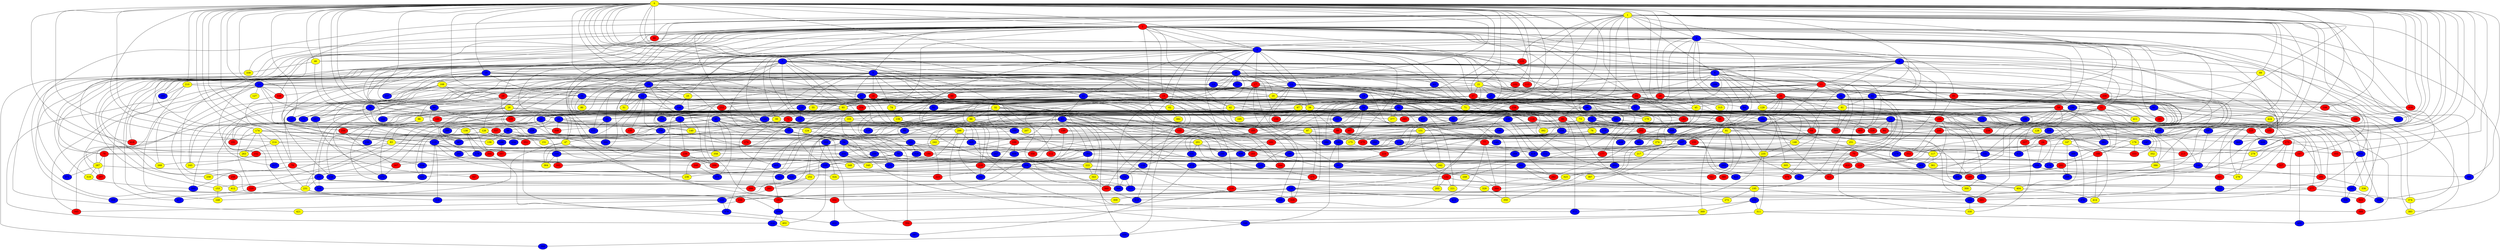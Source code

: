 graph {
0 [style = filled fillcolor = yellow];
1 [style = filled fillcolor = yellow];
2 [style = filled fillcolor = red];
3 [style = filled fillcolor = blue];
4 [style = filled fillcolor = blue];
5 [style = filled fillcolor = blue];
6 [style = filled fillcolor = blue];
7 [style = filled fillcolor = blue];
8 [style = filled fillcolor = blue];
9 [style = filled fillcolor = blue];
10 [style = filled fillcolor = blue];
11 [style = filled fillcolor = red];
12 [style = filled fillcolor = blue];
13 [style = filled fillcolor = blue];
14 [style = filled fillcolor = red];
15 [style = filled fillcolor = red];
16 [style = filled fillcolor = blue];
17 [style = filled fillcolor = red];
18 [style = filled fillcolor = red];
19 [style = filled fillcolor = blue];
20 [style = filled fillcolor = yellow];
21 [style = filled fillcolor = yellow];
22 [style = filled fillcolor = blue];
23 [style = filled fillcolor = blue];
24 [style = filled fillcolor = red];
25 [style = filled fillcolor = yellow];
26 [style = filled fillcolor = yellow];
27 [style = filled fillcolor = blue];
28 [style = filled fillcolor = red];
29 [style = filled fillcolor = red];
30 [style = filled fillcolor = red];
31 [style = filled fillcolor = red];
32 [style = filled fillcolor = yellow];
33 [style = filled fillcolor = blue];
34 [style = filled fillcolor = blue];
35 [style = filled fillcolor = blue];
36 [style = filled fillcolor = blue];
37 [style = filled fillcolor = red];
38 [style = filled fillcolor = yellow];
39 [style = filled fillcolor = yellow];
40 [style = filled fillcolor = blue];
41 [style = filled fillcolor = blue];
42 [style = filled fillcolor = yellow];
43 [style = filled fillcolor = blue];
44 [style = filled fillcolor = blue];
45 [style = filled fillcolor = yellow];
46 [style = filled fillcolor = yellow];
47 [style = filled fillcolor = yellow];
48 [style = filled fillcolor = blue];
49 [style = filled fillcolor = blue];
50 [style = filled fillcolor = blue];
51 [style = filled fillcolor = yellow];
52 [style = filled fillcolor = blue];
53 [style = filled fillcolor = blue];
54 [style = filled fillcolor = blue];
55 [style = filled fillcolor = yellow];
56 [style = filled fillcolor = blue];
57 [style = filled fillcolor = blue];
58 [style = filled fillcolor = red];
59 [style = filled fillcolor = blue];
60 [style = filled fillcolor = blue];
61 [style = filled fillcolor = yellow];
62 [style = filled fillcolor = yellow];
63 [style = filled fillcolor = blue];
64 [style = filled fillcolor = red];
65 [style = filled fillcolor = blue];
66 [style = filled fillcolor = blue];
67 [style = filled fillcolor = yellow];
68 [style = filled fillcolor = blue];
69 [style = filled fillcolor = red];
70 [style = filled fillcolor = red];
71 [style = filled fillcolor = yellow];
72 [style = filled fillcolor = red];
73 [style = filled fillcolor = yellow];
74 [style = filled fillcolor = yellow];
75 [style = filled fillcolor = blue];
76 [style = filled fillcolor = yellow];
77 [style = filled fillcolor = red];
78 [style = filled fillcolor = red];
79 [style = filled fillcolor = red];
80 [style = filled fillcolor = yellow];
81 [style = filled fillcolor = yellow];
82 [style = filled fillcolor = blue];
83 [style = filled fillcolor = yellow];
84 [style = filled fillcolor = red];
85 [style = filled fillcolor = red];
86 [style = filled fillcolor = red];
87 [style = filled fillcolor = yellow];
88 [style = filled fillcolor = yellow];
89 [style = filled fillcolor = yellow];
90 [style = filled fillcolor = red];
91 [style = filled fillcolor = blue];
92 [style = filled fillcolor = blue];
93 [style = filled fillcolor = yellow];
94 [style = filled fillcolor = blue];
95 [style = filled fillcolor = red];
96 [style = filled fillcolor = yellow];
97 [style = filled fillcolor = blue];
98 [style = filled fillcolor = blue];
99 [style = filled fillcolor = red];
100 [style = filled fillcolor = blue];
101 [style = filled fillcolor = red];
102 [style = filled fillcolor = red];
103 [style = filled fillcolor = yellow];
104 [style = filled fillcolor = blue];
105 [style = filled fillcolor = blue];
106 [style = filled fillcolor = blue];
107 [style = filled fillcolor = blue];
108 [style = filled fillcolor = blue];
109 [style = filled fillcolor = red];
110 [style = filled fillcolor = blue];
111 [style = filled fillcolor = blue];
112 [style = filled fillcolor = red];
113 [style = filled fillcolor = red];
114 [style = filled fillcolor = blue];
115 [style = filled fillcolor = blue];
116 [style = filled fillcolor = red];
117 [style = filled fillcolor = yellow];
118 [style = filled fillcolor = blue];
119 [style = filled fillcolor = blue];
120 [style = filled fillcolor = blue];
121 [style = filled fillcolor = blue];
122 [style = filled fillcolor = red];
123 [style = filled fillcolor = red];
124 [style = filled fillcolor = yellow];
125 [style = filled fillcolor = red];
126 [style = filled fillcolor = yellow];
127 [style = filled fillcolor = yellow];
128 [style = filled fillcolor = yellow];
129 [style = filled fillcolor = yellow];
130 [style = filled fillcolor = red];
131 [style = filled fillcolor = yellow];
132 [style = filled fillcolor = red];
133 [style = filled fillcolor = blue];
134 [style = filled fillcolor = blue];
135 [style = filled fillcolor = blue];
136 [style = filled fillcolor = yellow];
137 [style = filled fillcolor = blue];
138 [style = filled fillcolor = yellow];
139 [style = filled fillcolor = yellow];
140 [style = filled fillcolor = yellow];
141 [style = filled fillcolor = blue];
142 [style = filled fillcolor = blue];
143 [style = filled fillcolor = red];
144 [style = filled fillcolor = blue];
145 [style = filled fillcolor = blue];
146 [style = filled fillcolor = yellow];
147 [style = filled fillcolor = yellow];
148 [style = filled fillcolor = blue];
149 [style = filled fillcolor = red];
150 [style = filled fillcolor = blue];
151 [style = filled fillcolor = yellow];
152 [style = filled fillcolor = red];
153 [style = filled fillcolor = yellow];
154 [style = filled fillcolor = blue];
155 [style = filled fillcolor = red];
156 [style = filled fillcolor = blue];
157 [style = filled fillcolor = blue];
158 [style = filled fillcolor = red];
159 [style = filled fillcolor = red];
160 [style = filled fillcolor = red];
161 [style = filled fillcolor = red];
162 [style = filled fillcolor = red];
163 [style = filled fillcolor = red];
164 [style = filled fillcolor = blue];
165 [style = filled fillcolor = yellow];
166 [style = filled fillcolor = blue];
167 [style = filled fillcolor = red];
168 [style = filled fillcolor = yellow];
169 [style = filled fillcolor = red];
170 [style = filled fillcolor = blue];
171 [style = filled fillcolor = blue];
172 [style = filled fillcolor = blue];
173 [style = filled fillcolor = red];
174 [style = filled fillcolor = yellow];
175 [style = filled fillcolor = yellow];
176 [style = filled fillcolor = yellow];
177 [style = filled fillcolor = red];
178 [style = filled fillcolor = blue];
179 [style = filled fillcolor = yellow];
180 [style = filled fillcolor = blue];
181 [style = filled fillcolor = blue];
182 [style = filled fillcolor = blue];
183 [style = filled fillcolor = blue];
184 [style = filled fillcolor = blue];
185 [style = filled fillcolor = red];
186 [style = filled fillcolor = blue];
187 [style = filled fillcolor = blue];
188 [style = filled fillcolor = red];
189 [style = filled fillcolor = blue];
190 [style = filled fillcolor = red];
191 [style = filled fillcolor = red];
192 [style = filled fillcolor = blue];
193 [style = filled fillcolor = red];
194 [style = filled fillcolor = red];
195 [style = filled fillcolor = yellow];
196 [style = filled fillcolor = blue];
197 [style = filled fillcolor = blue];
198 [style = filled fillcolor = blue];
199 [style = filled fillcolor = red];
200 [style = filled fillcolor = blue];
201 [style = filled fillcolor = yellow];
202 [style = filled fillcolor = red];
203 [style = filled fillcolor = yellow];
204 [style = filled fillcolor = blue];
205 [style = filled fillcolor = blue];
206 [style = filled fillcolor = blue];
207 [style = filled fillcolor = yellow];
208 [style = filled fillcolor = red];
209 [style = filled fillcolor = blue];
210 [style = filled fillcolor = yellow];
211 [style = filled fillcolor = blue];
212 [style = filled fillcolor = blue];
213 [style = filled fillcolor = red];
214 [style = filled fillcolor = yellow];
215 [style = filled fillcolor = blue];
216 [style = filled fillcolor = red];
217 [style = filled fillcolor = yellow];
218 [style = filled fillcolor = red];
219 [style = filled fillcolor = blue];
220 [style = filled fillcolor = red];
221 [style = filled fillcolor = yellow];
222 [style = filled fillcolor = yellow];
223 [style = filled fillcolor = red];
224 [style = filled fillcolor = red];
225 [style = filled fillcolor = red];
226 [style = filled fillcolor = red];
227 [style = filled fillcolor = red];
228 [style = filled fillcolor = blue];
229 [style = filled fillcolor = blue];
230 [style = filled fillcolor = red];
231 [style = filled fillcolor = yellow];
232 [style = filled fillcolor = red];
233 [style = filled fillcolor = blue];
234 [style = filled fillcolor = blue];
235 [style = filled fillcolor = yellow];
236 [style = filled fillcolor = yellow];
237 [style = filled fillcolor = blue];
238 [style = filled fillcolor = red];
239 [style = filled fillcolor = red];
240 [style = filled fillcolor = red];
241 [style = filled fillcolor = blue];
242 [style = filled fillcolor = yellow];
243 [style = filled fillcolor = yellow];
244 [style = filled fillcolor = red];
245 [style = filled fillcolor = blue];
246 [style = filled fillcolor = blue];
247 [style = filled fillcolor = blue];
248 [style = filled fillcolor = yellow];
249 [style = filled fillcolor = yellow];
250 [style = filled fillcolor = red];
251 [style = filled fillcolor = yellow];
252 [style = filled fillcolor = yellow];
253 [style = filled fillcolor = red];
254 [style = filled fillcolor = blue];
255 [style = filled fillcolor = blue];
256 [style = filled fillcolor = red];
257 [style = filled fillcolor = blue];
258 [style = filled fillcolor = yellow];
259 [style = filled fillcolor = blue];
260 [style = filled fillcolor = blue];
261 [style = filled fillcolor = blue];
262 [style = filled fillcolor = red];
263 [style = filled fillcolor = yellow];
264 [style = filled fillcolor = red];
265 [style = filled fillcolor = blue];
266 [style = filled fillcolor = red];
267 [style = filled fillcolor = red];
268 [style = filled fillcolor = yellow];
269 [style = filled fillcolor = blue];
270 [style = filled fillcolor = red];
271 [style = filled fillcolor = blue];
272 [style = filled fillcolor = yellow];
273 [style = filled fillcolor = blue];
274 [style = filled fillcolor = yellow];
275 [style = filled fillcolor = red];
276 [style = filled fillcolor = yellow];
277 [style = filled fillcolor = red];
278 [style = filled fillcolor = blue];
279 [style = filled fillcolor = yellow];
280 [style = filled fillcolor = blue];
281 [style = filled fillcolor = blue];
282 [style = filled fillcolor = red];
283 [style = filled fillcolor = red];
284 [style = filled fillcolor = blue];
285 [style = filled fillcolor = red];
286 [style = filled fillcolor = blue];
287 [style = filled fillcolor = yellow];
288 [style = filled fillcolor = red];
289 [style = filled fillcolor = red];
290 [style = filled fillcolor = blue];
291 [style = filled fillcolor = blue];
292 [style = filled fillcolor = blue];
293 [style = filled fillcolor = red];
294 [style = filled fillcolor = blue];
295 [style = filled fillcolor = blue];
296 [style = filled fillcolor = blue];
297 [style = filled fillcolor = red];
298 [style = filled fillcolor = yellow];
299 [style = filled fillcolor = blue];
300 [style = filled fillcolor = yellow];
301 [style = filled fillcolor = red];
302 [style = filled fillcolor = blue];
303 [style = filled fillcolor = red];
304 [style = filled fillcolor = blue];
305 [style = filled fillcolor = yellow];
306 [style = filled fillcolor = blue];
307 [style = filled fillcolor = red];
308 [style = filled fillcolor = red];
309 [style = filled fillcolor = yellow];
310 [style = filled fillcolor = blue];
311 [style = filled fillcolor = yellow];
312 [style = filled fillcolor = red];
313 [style = filled fillcolor = blue];
314 [style = filled fillcolor = blue];
315 [style = filled fillcolor = yellow];
316 [style = filled fillcolor = blue];
317 [style = filled fillcolor = blue];
318 [style = filled fillcolor = yellow];
319 [style = filled fillcolor = blue];
320 [style = filled fillcolor = blue];
321 [style = filled fillcolor = red];
322 [style = filled fillcolor = blue];
323 [style = filled fillcolor = yellow];
324 [style = filled fillcolor = yellow];
325 [style = filled fillcolor = blue];
326 [style = filled fillcolor = blue];
327 [style = filled fillcolor = red];
328 [style = filled fillcolor = red];
329 [style = filled fillcolor = yellow];
330 [style = filled fillcolor = yellow];
331 [style = filled fillcolor = blue];
332 [style = filled fillcolor = red];
333 [style = filled fillcolor = red];
334 [style = filled fillcolor = blue];
335 [style = filled fillcolor = blue];
336 [style = filled fillcolor = yellow];
337 [style = filled fillcolor = red];
338 [style = filled fillcolor = red];
339 [style = filled fillcolor = yellow];
340 [style = filled fillcolor = yellow];
341 [style = filled fillcolor = red];
342 [style = filled fillcolor = yellow];
343 [style = filled fillcolor = yellow];
344 [style = filled fillcolor = red];
345 [style = filled fillcolor = red];
346 [style = filled fillcolor = blue];
347 [style = filled fillcolor = red];
348 [style = filled fillcolor = yellow];
349 [style = filled fillcolor = blue];
350 [style = filled fillcolor = yellow];
351 [style = filled fillcolor = red];
352 [style = filled fillcolor = yellow];
353 [style = filled fillcolor = red];
354 [style = filled fillcolor = red];
355 [style = filled fillcolor = red];
356 [style = filled fillcolor = red];
357 [style = filled fillcolor = red];
358 [style = filled fillcolor = yellow];
359 [style = filled fillcolor = blue];
360 [style = filled fillcolor = red];
361 [style = filled fillcolor = yellow];
362 [style = filled fillcolor = blue];
363 [style = filled fillcolor = blue];
364 [style = filled fillcolor = yellow];
365 [style = filled fillcolor = blue];
366 [style = filled fillcolor = blue];
367 [style = filled fillcolor = yellow];
368 [style = filled fillcolor = blue];
369 [style = filled fillcolor = yellow];
370 [style = filled fillcolor = blue];
371 [style = filled fillcolor = blue];
372 [style = filled fillcolor = blue];
373 [style = filled fillcolor = blue];
374 [style = filled fillcolor = yellow];
375 [style = filled fillcolor = red];
376 [style = filled fillcolor = blue];
377 [style = filled fillcolor = yellow];
378 [style = filled fillcolor = blue];
379 [style = filled fillcolor = red];
380 [style = filled fillcolor = red];
381 [style = filled fillcolor = blue];
382 [style = filled fillcolor = yellow];
383 [style = filled fillcolor = yellow];
384 [style = filled fillcolor = red];
385 [style = filled fillcolor = red];
386 [style = filled fillcolor = yellow];
387 [style = filled fillcolor = blue];
388 [style = filled fillcolor = red];
389 [style = filled fillcolor = blue];
390 [style = filled fillcolor = blue];
391 [style = filled fillcolor = blue];
392 [style = filled fillcolor = yellow];
393 [style = filled fillcolor = blue];
394 [style = filled fillcolor = red];
395 [style = filled fillcolor = blue];
396 [style = filled fillcolor = red];
397 [style = filled fillcolor = blue];
398 [style = filled fillcolor = blue];
399 [style = filled fillcolor = blue];
400 [style = filled fillcolor = blue];
401 [style = filled fillcolor = blue];
402 [style = filled fillcolor = yellow];
403 [style = filled fillcolor = red];
404 [style = filled fillcolor = yellow];
405 [style = filled fillcolor = blue];
406 [style = filled fillcolor = blue];
407 [style = filled fillcolor = blue];
408 [style = filled fillcolor = blue];
409 [style = filled fillcolor = blue];
410 [style = filled fillcolor = blue];
411 [style = filled fillcolor = yellow];
412 [style = filled fillcolor = yellow];
413 [style = filled fillcolor = blue];
414 [style = filled fillcolor = yellow];
415 [style = filled fillcolor = blue];
416 [style = filled fillcolor = red];
417 [style = filled fillcolor = blue];
418 [style = filled fillcolor = red];
419 [style = filled fillcolor = blue];
420 [style = filled fillcolor = red];
421 [style = filled fillcolor = yellow];
422 [style = filled fillcolor = blue];
423 [style = filled fillcolor = blue];
424 [style = filled fillcolor = yellow];
0 -- 5;
0 -- 7;
0 -- 10;
0 -- 14;
0 -- 16;
0 -- 17;
0 -- 19;
0 -- 21;
0 -- 22;
0 -- 23;
0 -- 26;
0 -- 27;
0 -- 28;
0 -- 29;
0 -- 36;
0 -- 42;
0 -- 4;
0 -- 3;
0 -- 2;
0 -- 1;
0 -- 46;
0 -- 60;
0 -- 69;
0 -- 79;
0 -- 83;
0 -- 86;
0 -- 93;
0 -- 97;
0 -- 102;
0 -- 109;
0 -- 113;
0 -- 115;
0 -- 124;
0 -- 126;
0 -- 132;
0 -- 137;
0 -- 149;
0 -- 164;
0 -- 173;
0 -- 174;
0 -- 187;
0 -- 199;
0 -- 210;
0 -- 213;
0 -- 214;
0 -- 222;
0 -- 225;
0 -- 229;
0 -- 244;
0 -- 262;
0 -- 310;
0 -- 334;
0 -- 355;
0 -- 362;
0 -- 365;
0 -- 395;
0 -- 416;
0 -- 418;
0 -- 424;
1 -- 2;
1 -- 3;
1 -- 6;
1 -- 7;
1 -- 8;
1 -- 24;
1 -- 37;
1 -- 50;
1 -- 52;
1 -- 66;
1 -- 85;
1 -- 86;
1 -- 89;
1 -- 117;
1 -- 124;
1 -- 125;
1 -- 143;
1 -- 177;
1 -- 197;
1 -- 232;
1 -- 245;
1 -- 263;
1 -- 280;
1 -- 293;
1 -- 338;
1 -- 398;
1 -- 416;
2 -- 3;
2 -- 4;
2 -- 5;
2 -- 6;
2 -- 9;
2 -- 10;
2 -- 12;
2 -- 14;
2 -- 15;
2 -- 25;
2 -- 29;
2 -- 30;
2 -- 44;
2 -- 46;
2 -- 51;
2 -- 66;
2 -- 74;
2 -- 82;
2 -- 92;
2 -- 99;
2 -- 129;
2 -- 142;
2 -- 174;
2 -- 176;
2 -- 193;
2 -- 208;
2 -- 266;
2 -- 279;
2 -- 282;
2 -- 295;
2 -- 318;
2 -- 339;
2 -- 372;
2 -- 383;
2 -- 395;
2 -- 399;
2 -- 421;
3 -- 4;
3 -- 22;
3 -- 28;
3 -- 41;
3 -- 45;
3 -- 47;
3 -- 58;
3 -- 78;
3 -- 94;
3 -- 128;
3 -- 161;
3 -- 179;
3 -- 194;
3 -- 196;
3 -- 310;
3 -- 327;
3 -- 349;
3 -- 350;
3 -- 396;
4 -- 5;
4 -- 6;
4 -- 7;
4 -- 8;
4 -- 9;
4 -- 12;
4 -- 15;
4 -- 16;
4 -- 17;
4 -- 21;
4 -- 37;
4 -- 38;
4 -- 39;
4 -- 40;
4 -- 42;
4 -- 43;
4 -- 46;
4 -- 56;
4 -- 62;
4 -- 68;
4 -- 80;
4 -- 85;
4 -- 111;
4 -- 125;
4 -- 133;
4 -- 163;
4 -- 169;
4 -- 175;
4 -- 181;
4 -- 187;
4 -- 216;
4 -- 276;
4 -- 374;
4 -- 385;
5 -- 15;
5 -- 18;
5 -- 20;
5 -- 21;
5 -- 57;
5 -- 62;
5 -- 65;
5 -- 72;
5 -- 74;
5 -- 79;
5 -- 120;
5 -- 126;
5 -- 138;
5 -- 144;
5 -- 165;
5 -- 171;
5 -- 185;
5 -- 191;
5 -- 193;
5 -- 210;
5 -- 218;
5 -- 219;
5 -- 238;
5 -- 248;
5 -- 257;
5 -- 261;
5 -- 268;
5 -- 295;
5 -- 296;
5 -- 344;
5 -- 350;
5 -- 386;
5 -- 417;
5 -- 418;
6 -- 8;
6 -- 11;
6 -- 31;
6 -- 44;
6 -- 64;
6 -- 67;
6 -- 70;
6 -- 118;
6 -- 170;
6 -- 237;
6 -- 321;
7 -- 9;
7 -- 10;
7 -- 11;
7 -- 16;
7 -- 20;
7 -- 31;
7 -- 54;
7 -- 58;
7 -- 68;
7 -- 78;
7 -- 89;
7 -- 103;
7 -- 122;
7 -- 140;
7 -- 141;
7 -- 150;
7 -- 153;
7 -- 218;
7 -- 230;
7 -- 233;
7 -- 234;
7 -- 256;
7 -- 258;
7 -- 274;
7 -- 281;
7 -- 284;
7 -- 354;
8 -- 11;
8 -- 13;
8 -- 30;
8 -- 36;
8 -- 50;
8 -- 57;
8 -- 71;
8 -- 90;
8 -- 94;
8 -- 107;
8 -- 189;
8 -- 228;
8 -- 337;
8 -- 403;
9 -- 12;
9 -- 13;
9 -- 17;
9 -- 18;
9 -- 23;
9 -- 26;
9 -- 43;
9 -- 48;
9 -- 84;
9 -- 102;
9 -- 106;
9 -- 113;
9 -- 158;
9 -- 159;
9 -- 184;
9 -- 251;
9 -- 290;
9 -- 320;
9 -- 332;
9 -- 338;
9 -- 394;
9 -- 410;
10 -- 13;
10 -- 23;
10 -- 35;
10 -- 108;
10 -- 137;
10 -- 148;
10 -- 154;
10 -- 168;
10 -- 237;
10 -- 328;
11 -- 14;
11 -- 25;
11 -- 34;
11 -- 44;
11 -- 45;
11 -- 50;
11 -- 81;
11 -- 101;
11 -- 139;
11 -- 147;
11 -- 195;
11 -- 208;
11 -- 245;
11 -- 374;
12 -- 20;
12 -- 56;
12 -- 69;
12 -- 75;
12 -- 167;
12 -- 181;
12 -- 185;
12 -- 186;
12 -- 207;
12 -- 375;
13 -- 19;
13 -- 29;
13 -- 64;
13 -- 85;
13 -- 111;
13 -- 205;
14 -- 45;
14 -- 58;
14 -- 141;
14 -- 143;
14 -- 222;
14 -- 253;
14 -- 307;
15 -- 52;
15 -- 55;
15 -- 57;
15 -- 74;
15 -- 105;
15 -- 154;
15 -- 206;
15 -- 304;
15 -- 344;
15 -- 358;
15 -- 366;
15 -- 407;
16 -- 25;
16 -- 33;
16 -- 49;
16 -- 115;
16 -- 131;
16 -- 228;
16 -- 246;
16 -- 286;
16 -- 308;
16 -- 317;
16 -- 354;
16 -- 408;
17 -- 22;
17 -- 81;
17 -- 90;
17 -- 93;
17 -- 96;
17 -- 97;
17 -- 158;
17 -- 165;
17 -- 272;
17 -- 299;
17 -- 328;
17 -- 342;
17 -- 372;
18 -- 65;
18 -- 66;
18 -- 71;
18 -- 100;
18 -- 120;
18 -- 203;
18 -- 254;
18 -- 292;
19 -- 34;
20 -- 32;
20 -- 38;
20 -- 41;
20 -- 108;
20 -- 110;
20 -- 179;
20 -- 192;
20 -- 221;
20 -- 240;
21 -- 24;
21 -- 27;
21 -- 37;
21 -- 39;
21 -- 51;
21 -- 134;
21 -- 170;
21 -- 217;
21 -- 302;
21 -- 363;
21 -- 364;
22 -- 62;
22 -- 63;
22 -- 88;
22 -- 92;
22 -- 142;
22 -- 207;
22 -- 235;
22 -- 354;
23 -- 30;
23 -- 35;
23 -- 127;
23 -- 223;
23 -- 268;
23 -- 287;
23 -- 297;
23 -- 338;
23 -- 345;
23 -- 387;
23 -- 412;
24 -- 166;
24 -- 278;
24 -- 415;
25 -- 108;
25 -- 288;
26 -- 47;
26 -- 73;
26 -- 87;
26 -- 136;
26 -- 160;
26 -- 181;
26 -- 273;
26 -- 293;
26 -- 393;
27 -- 73;
27 -- 239;
28 -- 31;
28 -- 49;
28 -- 61;
28 -- 114;
28 -- 281;
28 -- 315;
29 -- 36;
29 -- 60;
29 -- 175;
29 -- 217;
29 -- 270;
30 -- 34;
30 -- 41;
30 -- 59;
30 -- 82;
30 -- 95;
30 -- 119;
30 -- 120;
30 -- 129;
30 -- 158;
30 -- 162;
30 -- 196;
30 -- 199;
30 -- 219;
30 -- 226;
30 -- 227;
30 -- 265;
30 -- 276;
30 -- 305;
30 -- 336;
30 -- 391;
30 -- 416;
31 -- 96;
31 -- 149;
31 -- 188;
31 -- 250;
31 -- 361;
31 -- 411;
32 -- 88;
32 -- 101;
32 -- 103;
32 -- 104;
32 -- 266;
32 -- 275;
32 -- 356;
32 -- 360;
32 -- 362;
33 -- 38;
33 -- 47;
33 -- 51;
33 -- 130;
33 -- 132;
33 -- 144;
33 -- 156;
33 -- 196;
33 -- 358;
34 -- 77;
34 -- 83;
34 -- 88;
34 -- 109;
34 -- 116;
34 -- 118;
34 -- 122;
34 -- 165;
34 -- 172;
34 -- 173;
34 -- 182;
34 -- 242;
34 -- 355;
34 -- 388;
35 -- 80;
35 -- 95;
35 -- 298;
36 -- 39;
36 -- 151;
36 -- 152;
36 -- 257;
37 -- 42;
37 -- 67;
37 -- 70;
37 -- 121;
37 -- 225;
38 -- 40;
38 -- 72;
38 -- 95;
38 -- 99;
38 -- 109;
38 -- 116;
38 -- 133;
38 -- 172;
38 -- 195;
38 -- 216;
38 -- 285;
38 -- 405;
38 -- 406;
39 -- 53;
39 -- 77;
39 -- 405;
40 -- 48;
40 -- 54;
40 -- 64;
40 -- 126;
40 -- 130;
40 -- 236;
40 -- 307;
40 -- 329;
40 -- 370;
40 -- 403;
41 -- 84;
41 -- 128;
41 -- 160;
41 -- 252;
41 -- 303;
41 -- 310;
41 -- 383;
42 -- 49;
42 -- 87;
42 -- 145;
42 -- 150;
42 -- 312;
43 -- 71;
44 -- 55;
44 -- 61;
44 -- 241;
44 -- 283;
44 -- 376;
44 -- 403;
45 -- 52;
45 -- 59;
45 -- 180;
46 -- 160;
46 -- 339;
47 -- 248;
47 -- 364;
47 -- 366;
48 -- 107;
48 -- 136;
48 -- 324;
48 -- 393;
49 -- 53;
49 -- 99;
49 -- 110;
49 -- 157;
49 -- 260;
49 -- 340;
49 -- 387;
49 -- 401;
50 -- 61;
50 -- 68;
50 -- 93;
50 -- 161;
50 -- 411;
52 -- 176;
52 -- 242;
53 -- 54;
53 -- 83;
53 -- 121;
53 -- 234;
53 -- 274;
53 -- 346;
54 -- 56;
54 -- 70;
54 -- 78;
54 -- 134;
54 -- 178;
54 -- 200;
54 -- 204;
54 -- 206;
54 -- 291;
54 -- 358;
54 -- 367;
55 -- 60;
56 -- 79;
56 -- 105;
56 -- 118;
56 -- 166;
56 -- 305;
56 -- 405;
57 -- 146;
57 -- 202;
57 -- 204;
58 -- 65;
58 -- 75;
58 -- 82;
58 -- 123;
58 -- 186;
58 -- 227;
58 -- 250;
58 -- 306;
58 -- 308;
58 -- 365;
58 -- 381;
58 -- 389;
58 -- 406;
59 -- 84;
59 -- 87;
59 -- 114;
59 -- 135;
59 -- 197;
59 -- 226;
59 -- 238;
59 -- 277;
59 -- 312;
60 -- 140;
60 -- 156;
60 -- 228;
60 -- 308;
61 -- 106;
61 -- 110;
61 -- 172;
61 -- 238;
61 -- 331;
61 -- 381;
61 -- 385;
62 -- 164;
62 -- 359;
62 -- 382;
63 -- 98;
63 -- 115;
63 -- 122;
63 -- 180;
63 -- 343;
63 -- 359;
64 -- 146;
65 -- 111;
65 -- 267;
65 -- 390;
66 -- 104;
66 -- 264;
67 -- 73;
67 -- 147;
67 -- 159;
67 -- 191;
67 -- 273;
67 -- 360;
67 -- 376;
68 -- 98;
68 -- 143;
68 -- 169;
68 -- 179;
68 -- 194;
68 -- 349;
68 -- 351;
68 -- 352;
69 -- 91;
69 -- 94;
69 -- 121;
69 -- 171;
69 -- 332;
69 -- 396;
70 -- 123;
70 -- 302;
70 -- 330;
70 -- 334;
71 -- 75;
71 -- 90;
71 -- 163;
71 -- 171;
71 -- 379;
71 -- 407;
71 -- 424;
72 -- 138;
72 -- 149;
72 -- 245;
72 -- 270;
73 -- 76;
73 -- 117;
73 -- 167;
73 -- 319;
74 -- 139;
75 -- 76;
75 -- 105;
75 -- 119;
75 -- 128;
75 -- 385;
76 -- 176;
76 -- 292;
76 -- 356;
76 -- 379;
77 -- 212;
77 -- 361;
77 -- 384;
77 -- 422;
78 -- 162;
78 -- 287;
78 -- 297;
79 -- 157;
79 -- 258;
81 -- 107;
81 -- 265;
81 -- 279;
81 -- 341;
81 -- 373;
82 -- 140;
82 -- 198;
82 -- 239;
82 -- 337;
83 -- 104;
83 -- 123;
83 -- 345;
83 -- 412;
84 -- 145;
84 -- 166;
84 -- 270;
84 -- 311;
84 -- 408;
85 -- 194;
86 -- 152;
86 -- 377;
87 -- 101;
87 -- 173;
87 -- 269;
88 -- 98;
88 -- 100;
88 -- 112;
88 -- 313;
89 -- 209;
89 -- 304;
90 -- 131;
90 -- 156;
90 -- 224;
90 -- 250;
90 -- 322;
90 -- 371;
91 -- 100;
91 -- 142;
91 -- 226;
92 -- 116;
92 -- 137;
92 -- 138;
92 -- 145;
92 -- 161;
92 -- 231;
92 -- 281;
92 -- 293;
92 -- 300;
92 -- 305;
92 -- 377;
93 -- 144;
93 -- 153;
93 -- 377;
93 -- 378;
95 -- 146;
95 -- 185;
95 -- 349;
95 -- 414;
96 -- 220;
96 -- 244;
97 -- 157;
97 -- 262;
98 -- 183;
99 -- 114;
99 -- 155;
99 -- 182;
99 -- 214;
99 -- 285;
100 -- 183;
100 -- 184;
100 -- 251;
101 -- 112;
101 -- 408;
101 -- 415;
103 -- 124;
103 -- 225;
103 -- 316;
103 -- 324;
104 -- 162;
104 -- 271;
104 -- 364;
105 -- 132;
105 -- 148;
105 -- 335;
105 -- 402;
106 -- 131;
106 -- 212;
106 -- 419;
107 -- 117;
107 -- 141;
107 -- 152;
107 -- 177;
107 -- 193;
107 -- 213;
107 -- 217;
107 -- 249;
107 -- 269;
107 -- 278;
107 -- 289;
107 -- 389;
107 -- 410;
108 -- 148;
108 -- 342;
109 -- 174;
109 -- 247;
114 -- 282;
114 -- 340;
114 -- 357;
114 -- 419;
115 -- 205;
115 -- 236;
115 -- 291;
115 -- 319;
115 -- 409;
116 -- 202;
116 -- 341;
116 -- 392;
117 -- 361;
117 -- 363;
118 -- 134;
119 -- 219;
119 -- 290;
120 -- 133;
120 -- 164;
120 -- 254;
121 -- 190;
121 -- 290;
121 -- 316;
122 -- 200;
122 -- 255;
122 -- 280;
123 -- 284;
123 -- 312;
124 -- 271;
126 -- 150;
126 -- 151;
126 -- 201;
126 -- 351;
126 -- 418;
128 -- 415;
129 -- 215;
129 -- 386;
131 -- 169;
131 -- 175;
131 -- 224;
131 -- 384;
132 -- 135;
132 -- 192;
132 -- 195;
132 -- 203;
132 -- 221;
134 -- 153;
134 -- 211;
134 -- 366;
135 -- 163;
135 -- 230;
135 -- 303;
135 -- 309;
135 -- 328;
135 -- 332;
135 -- 413;
137 -- 351;
138 -- 178;
138 -- 264;
139 -- 247;
140 -- 183;
140 -- 204;
141 -- 170;
141 -- 380;
143 -- 154;
144 -- 207;
144 -- 325;
144 -- 334;
144 -- 390;
146 -- 212;
146 -- 235;
146 -- 289;
147 -- 188;
147 -- 296;
147 -- 353;
149 -- 283;
149 -- 423;
151 -- 239;
152 -- 243;
153 -- 248;
154 -- 197;
154 -- 242;
154 -- 255;
154 -- 275;
154 -- 301;
154 -- 333;
154 -- 409;
154 -- 419;
155 -- 167;
155 -- 184;
156 -- 190;
156 -- 198;
157 -- 205;
157 -- 216;
157 -- 220;
157 -- 231;
157 -- 277;
158 -- 203;
158 -- 235;
158 -- 280;
160 -- 244;
163 -- 233;
164 -- 232;
164 -- 369;
166 -- 252;
166 -- 276;
166 -- 289;
166 -- 395;
167 -- 400;
168 -- 208;
168 -- 237;
168 -- 243;
168 -- 253;
168 -- 287;
168 -- 288;
169 -- 190;
169 -- 286;
169 -- 409;
171 -- 243;
172 -- 277;
172 -- 333;
173 -- 259;
173 -- 279;
173 -- 304;
173 -- 321;
173 -- 327;
173 -- 375;
174 -- 191;
174 -- 198;
174 -- 214;
174 -- 241;
174 -- 263;
174 -- 317;
174 -- 381;
175 -- 224;
176 -- 188;
176 -- 333;
176 -- 355;
177 -- 342;
178 -- 267;
181 -- 187;
181 -- 392;
182 -- 261;
182 -- 346;
183 -- 326;
183 -- 394;
184 -- 206;
184 -- 218;
184 -- 222;
184 -- 420;
185 -- 331;
187 -- 246;
188 -- 282;
188 -- 414;
190 -- 265;
190 -- 317;
192 -- 306;
192 -- 398;
193 -- 215;
193 -- 246;
193 -- 348;
194 -- 201;
194 -- 209;
194 -- 284;
194 -- 353;
194 -- 363;
195 -- 259;
195 -- 272;
195 -- 388;
196 -- 223;
196 -- 294;
196 -- 336;
197 -- 352;
198 -- 357;
199 -- 396;
200 -- 211;
200 -- 268;
201 -- 247;
201 -- 255;
201 -- 323;
201 -- 331;
202 -- 391;
202 -- 401;
202 -- 423;
204 -- 240;
204 -- 241;
204 -- 340;
206 -- 211;
206 -- 223;
206 -- 230;
206 -- 236;
206 -- 249;
206 -- 369;
208 -- 400;
209 -- 227;
210 -- 215;
210 -- 295;
210 -- 314;
210 -- 326;
211 -- 294;
214 -- 231;
214 -- 263;
214 -- 302;
215 -- 375;
216 -- 233;
216 -- 376;
217 -- 271;
217 -- 327;
218 -- 286;
218 -- 341;
218 -- 347;
220 -- 399;
222 -- 256;
222 -- 321;
222 -- 343;
224 -- 261;
225 -- 229;
225 -- 365;
227 -- 330;
230 -- 421;
231 -- 299;
231 -- 319;
231 -- 417;
233 -- 314;
233 -- 402;
235 -- 299;
235 -- 311;
239 -- 288;
240 -- 370;
241 -- 262;
241 -- 301;
242 -- 264;
244 -- 267;
244 -- 357;
246 -- 285;
246 -- 294;
250 -- 274;
250 -- 420;
251 -- 353;
252 -- 266;
252 -- 283;
256 -- 412;
257 -- 347;
259 -- 311;
259 -- 369;
259 -- 371;
261 -- 324;
261 -- 380;
262 -- 329;
264 -- 402;
265 -- 367;
265 -- 406;
267 -- 273;
274 -- 323;
277 -- 301;
277 -- 374;
281 -- 298;
281 -- 307;
282 -- 296;
282 -- 379;
282 -- 423;
283 -- 326;
284 -- 300;
285 -- 336;
287 -- 297;
287 -- 313;
287 -- 318;
287 -- 372;
288 -- 335;
289 -- 404;
290 -- 344;
294 -- 330;
298 -- 309;
298 -- 313;
298 -- 325;
302 -- 323;
303 -- 388;
304 -- 322;
304 -- 398;
305 -- 362;
311 -- 346;
311 -- 394;
311 -- 400;
314 -- 397;
316 -- 373;
318 -- 393;
321 -- 322;
323 -- 384;
325 -- 356;
325 -- 371;
326 -- 345;
326 -- 378;
329 -- 350;
331 -- 373;
331 -- 404;
332 -- 422;
334 -- 401;
337 -- 387;
337 -- 390;
338 -- 348;
339 -- 368;
343 -- 360;
346 -- 359;
351 -- 378;
352 -- 386;
359 -- 368;
360 -- 410;
373 -- 397;
374 -- 383;
378 -- 422;
386 -- 413;
389 -- 404;
404 -- 414;
}
